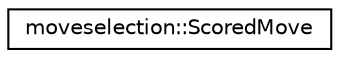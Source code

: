 digraph "Graphical Class Hierarchy"
{
 // LATEX_PDF_SIZE
  edge [fontname="Helvetica",fontsize="10",labelfontname="Helvetica",labelfontsize="10"];
  node [fontname="Helvetica",fontsize="10",shape=record];
  rankdir="LR";
  Node0 [label="moveselection::ScoredMove",height=0.2,width=0.4,color="black", fillcolor="white", style="filled",URL="$structmoveselection_1_1ScoredMove.html",tooltip="A gameboard::Move, and an associated score calculated by a MoveEvaluator."];
}

